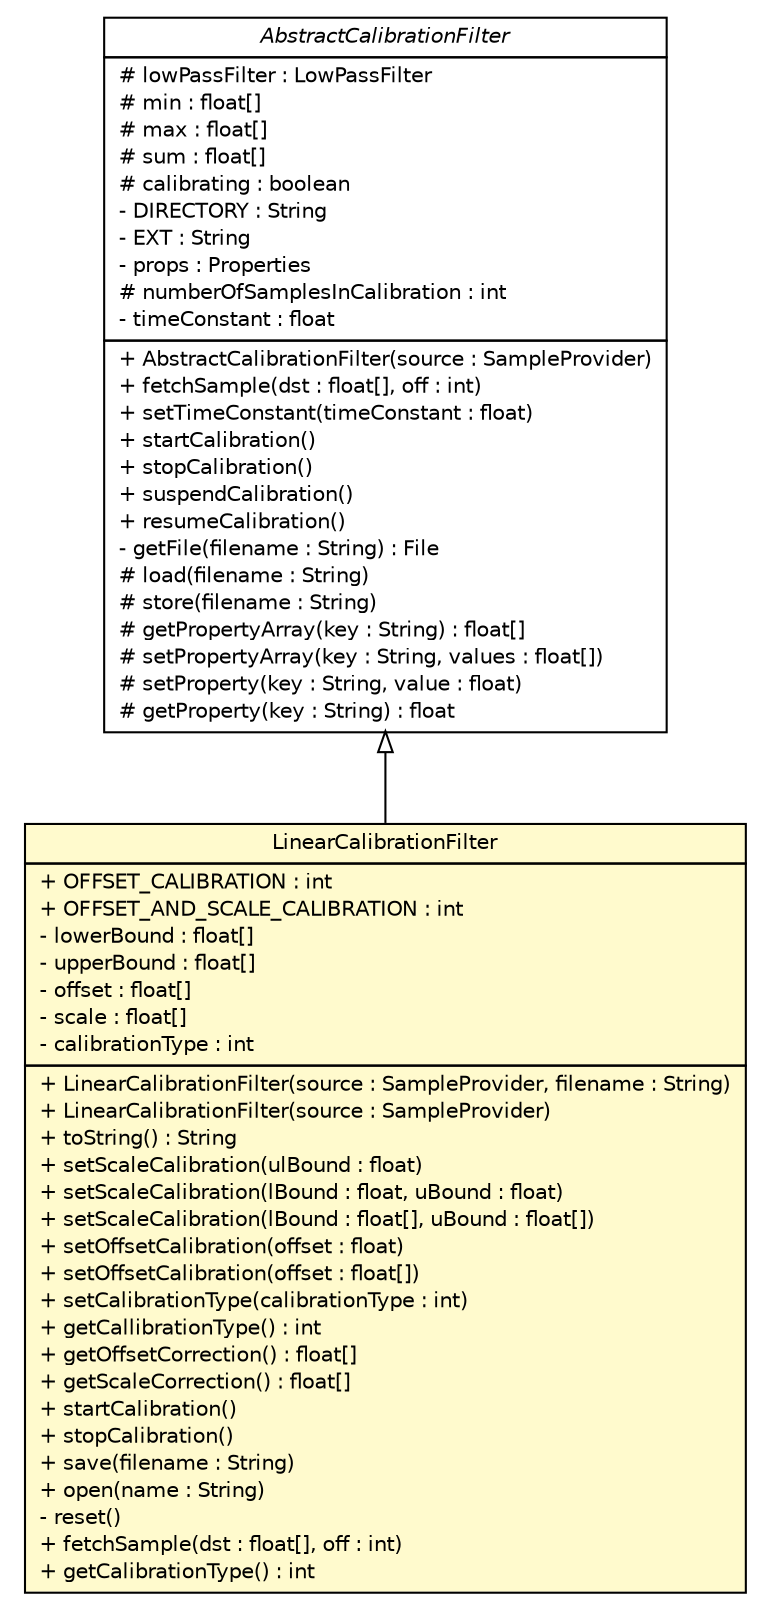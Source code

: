#!/usr/local/bin/dot
#
# Class diagram 
# Generated by UMLGraph version R5_6-24-gf6e263 (http://www.umlgraph.org/)
#

digraph G {
	edge [fontname="Helvetica",fontsize=10,labelfontname="Helvetica",labelfontsize=10];
	node [fontname="Helvetica",fontsize=10,shape=plaintext];
	nodesep=0.25;
	ranksep=0.5;
	// lejos.robotics.filter.AbstractCalibrationFilter
	c2127 [label=<<table title="lejos.robotics.filter.AbstractCalibrationFilter" border="0" cellborder="1" cellspacing="0" cellpadding="2" port="p" href="./AbstractCalibrationFilter.html">
		<tr><td><table border="0" cellspacing="0" cellpadding="1">
<tr><td align="center" balign="center"><font face="Helvetica-Oblique"> AbstractCalibrationFilter </font></td></tr>
		</table></td></tr>
		<tr><td><table border="0" cellspacing="0" cellpadding="1">
<tr><td align="left" balign="left"> # lowPassFilter : LowPassFilter </td></tr>
<tr><td align="left" balign="left"> # min : float[] </td></tr>
<tr><td align="left" balign="left"> # max : float[] </td></tr>
<tr><td align="left" balign="left"> # sum : float[] </td></tr>
<tr><td align="left" balign="left"> # calibrating : boolean </td></tr>
<tr><td align="left" balign="left"> - DIRECTORY : String </td></tr>
<tr><td align="left" balign="left"> - EXT : String </td></tr>
<tr><td align="left" balign="left"> - props : Properties </td></tr>
<tr><td align="left" balign="left"> # numberOfSamplesInCalibration : int </td></tr>
<tr><td align="left" balign="left"> - timeConstant : float </td></tr>
		</table></td></tr>
		<tr><td><table border="0" cellspacing="0" cellpadding="1">
<tr><td align="left" balign="left"> + AbstractCalibrationFilter(source : SampleProvider) </td></tr>
<tr><td align="left" balign="left"> + fetchSample(dst : float[], off : int) </td></tr>
<tr><td align="left" balign="left"> + setTimeConstant(timeConstant : float) </td></tr>
<tr><td align="left" balign="left"> + startCalibration() </td></tr>
<tr><td align="left" balign="left"> + stopCalibration() </td></tr>
<tr><td align="left" balign="left"> + suspendCalibration() </td></tr>
<tr><td align="left" balign="left"> + resumeCalibration() </td></tr>
<tr><td align="left" balign="left"> - getFile(filename : String) : File </td></tr>
<tr><td align="left" balign="left"> # load(filename : String) </td></tr>
<tr><td align="left" balign="left"> # store(filename : String) </td></tr>
<tr><td align="left" balign="left"> # getPropertyArray(key : String) : float[] </td></tr>
<tr><td align="left" balign="left"> # setPropertyArray(key : String, values : float[]) </td></tr>
<tr><td align="left" balign="left"> # setProperty(key : String, value : float) </td></tr>
<tr><td align="left" balign="left"> # getProperty(key : String) : float </td></tr>
		</table></td></tr>
		</table>>, URL="./AbstractCalibrationFilter.html", fontname="Helvetica", fontcolor="black", fontsize=10.0];
	// lejos.robotics.filter.LinearCalibrationFilter
	c2134 [label=<<table title="lejos.robotics.filter.LinearCalibrationFilter" border="0" cellborder="1" cellspacing="0" cellpadding="2" port="p" bgcolor="lemonChiffon" href="./LinearCalibrationFilter.html">
		<tr><td><table border="0" cellspacing="0" cellpadding="1">
<tr><td align="center" balign="center"> LinearCalibrationFilter </td></tr>
		</table></td></tr>
		<tr><td><table border="0" cellspacing="0" cellpadding="1">
<tr><td align="left" balign="left"> + OFFSET_CALIBRATION : int </td></tr>
<tr><td align="left" balign="left"> + OFFSET_AND_SCALE_CALIBRATION : int </td></tr>
<tr><td align="left" balign="left"> - lowerBound : float[] </td></tr>
<tr><td align="left" balign="left"> - upperBound : float[] </td></tr>
<tr><td align="left" balign="left"> - offset : float[] </td></tr>
<tr><td align="left" balign="left"> - scale : float[] </td></tr>
<tr><td align="left" balign="left"> - calibrationType : int </td></tr>
		</table></td></tr>
		<tr><td><table border="0" cellspacing="0" cellpadding="1">
<tr><td align="left" balign="left"> + LinearCalibrationFilter(source : SampleProvider, filename : String) </td></tr>
<tr><td align="left" balign="left"> + LinearCalibrationFilter(source : SampleProvider) </td></tr>
<tr><td align="left" balign="left"> + toString() : String </td></tr>
<tr><td align="left" balign="left"> + setScaleCalibration(ulBound : float) </td></tr>
<tr><td align="left" balign="left"> + setScaleCalibration(lBound : float, uBound : float) </td></tr>
<tr><td align="left" balign="left"> + setScaleCalibration(lBound : float[], uBound : float[]) </td></tr>
<tr><td align="left" balign="left"> + setOffsetCalibration(offset : float) </td></tr>
<tr><td align="left" balign="left"> + setOffsetCalibration(offset : float[]) </td></tr>
<tr><td align="left" balign="left"> + setCalibrationType(calibrationType : int) </td></tr>
<tr><td align="left" balign="left"> + getCallibrationType() : int </td></tr>
<tr><td align="left" balign="left"> + getOffsetCorrection() : float[] </td></tr>
<tr><td align="left" balign="left"> + getScaleCorrection() : float[] </td></tr>
<tr><td align="left" balign="left"> + startCalibration() </td></tr>
<tr><td align="left" balign="left"> + stopCalibration() </td></tr>
<tr><td align="left" balign="left"> + save(filename : String) </td></tr>
<tr><td align="left" balign="left"> + open(name : String) </td></tr>
<tr><td align="left" balign="left"> - reset() </td></tr>
<tr><td align="left" balign="left"> + fetchSample(dst : float[], off : int) </td></tr>
<tr><td align="left" balign="left"> + getCalibrationType() : int </td></tr>
		</table></td></tr>
		</table>>, URL="./LinearCalibrationFilter.html", fontname="Helvetica", fontcolor="black", fontsize=10.0];
	//lejos.robotics.filter.LinearCalibrationFilter extends lejos.robotics.filter.AbstractCalibrationFilter
	c2127:p -> c2134:p [dir=back,arrowtail=empty];
}

